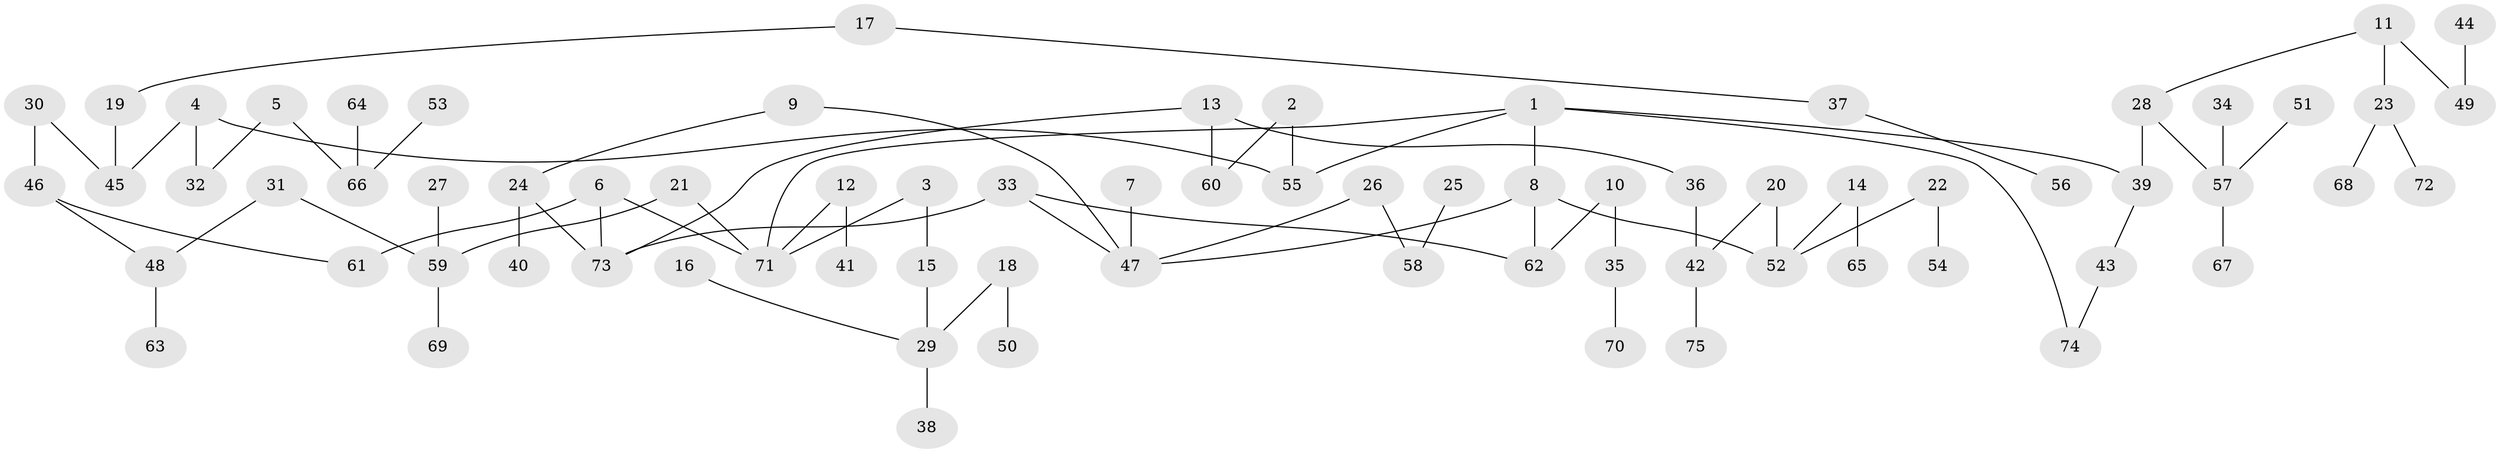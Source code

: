 // original degree distribution, {7: 0.013422818791946308, 5: 0.06711409395973154, 2: 0.3422818791946309, 3: 0.14093959731543623, 4: 0.040268456375838924, 1: 0.3959731543624161}
// Generated by graph-tools (version 1.1) at 2025/01/03/09/25 03:01:03]
// undirected, 75 vertices, 82 edges
graph export_dot {
graph [start="1"]
  node [color=gray90,style=filled];
  1;
  2;
  3;
  4;
  5;
  6;
  7;
  8;
  9;
  10;
  11;
  12;
  13;
  14;
  15;
  16;
  17;
  18;
  19;
  20;
  21;
  22;
  23;
  24;
  25;
  26;
  27;
  28;
  29;
  30;
  31;
  32;
  33;
  34;
  35;
  36;
  37;
  38;
  39;
  40;
  41;
  42;
  43;
  44;
  45;
  46;
  47;
  48;
  49;
  50;
  51;
  52;
  53;
  54;
  55;
  56;
  57;
  58;
  59;
  60;
  61;
  62;
  63;
  64;
  65;
  66;
  67;
  68;
  69;
  70;
  71;
  72;
  73;
  74;
  75;
  1 -- 8 [weight=1.0];
  1 -- 39 [weight=1.0];
  1 -- 55 [weight=1.0];
  1 -- 71 [weight=1.0];
  1 -- 74 [weight=1.0];
  2 -- 55 [weight=1.0];
  2 -- 60 [weight=1.0];
  3 -- 15 [weight=1.0];
  3 -- 71 [weight=1.0];
  4 -- 32 [weight=1.0];
  4 -- 45 [weight=1.0];
  4 -- 55 [weight=1.0];
  5 -- 32 [weight=1.0];
  5 -- 66 [weight=1.0];
  6 -- 61 [weight=1.0];
  6 -- 71 [weight=1.0];
  6 -- 73 [weight=1.0];
  7 -- 47 [weight=1.0];
  8 -- 47 [weight=1.0];
  8 -- 52 [weight=1.0];
  8 -- 62 [weight=1.0];
  9 -- 24 [weight=1.0];
  9 -- 47 [weight=1.0];
  10 -- 35 [weight=1.0];
  10 -- 62 [weight=1.0];
  11 -- 23 [weight=1.0];
  11 -- 28 [weight=1.0];
  11 -- 49 [weight=1.0];
  12 -- 41 [weight=1.0];
  12 -- 71 [weight=1.0];
  13 -- 36 [weight=1.0];
  13 -- 60 [weight=1.0];
  13 -- 73 [weight=1.0];
  14 -- 52 [weight=1.0];
  14 -- 65 [weight=1.0];
  15 -- 29 [weight=1.0];
  16 -- 29 [weight=1.0];
  17 -- 19 [weight=1.0];
  17 -- 37 [weight=1.0];
  18 -- 29 [weight=1.0];
  18 -- 50 [weight=1.0];
  19 -- 45 [weight=1.0];
  20 -- 42 [weight=1.0];
  20 -- 52 [weight=1.0];
  21 -- 59 [weight=1.0];
  21 -- 71 [weight=1.0];
  22 -- 52 [weight=1.0];
  22 -- 54 [weight=1.0];
  23 -- 68 [weight=1.0];
  23 -- 72 [weight=1.0];
  24 -- 40 [weight=1.0];
  24 -- 73 [weight=1.0];
  25 -- 58 [weight=1.0];
  26 -- 47 [weight=1.0];
  26 -- 58 [weight=1.0];
  27 -- 59 [weight=1.0];
  28 -- 39 [weight=1.0];
  28 -- 57 [weight=1.0];
  29 -- 38 [weight=1.0];
  30 -- 45 [weight=1.0];
  30 -- 46 [weight=1.0];
  31 -- 48 [weight=1.0];
  31 -- 59 [weight=1.0];
  33 -- 47 [weight=1.0];
  33 -- 62 [weight=1.0];
  33 -- 73 [weight=1.0];
  34 -- 57 [weight=1.0];
  35 -- 70 [weight=1.0];
  36 -- 42 [weight=1.0];
  37 -- 56 [weight=1.0];
  39 -- 43 [weight=1.0];
  42 -- 75 [weight=1.0];
  43 -- 74 [weight=1.0];
  44 -- 49 [weight=1.0];
  46 -- 48 [weight=1.0];
  46 -- 61 [weight=1.0];
  48 -- 63 [weight=1.0];
  51 -- 57 [weight=1.0];
  53 -- 66 [weight=1.0];
  57 -- 67 [weight=1.0];
  59 -- 69 [weight=1.0];
  64 -- 66 [weight=1.0];
}
